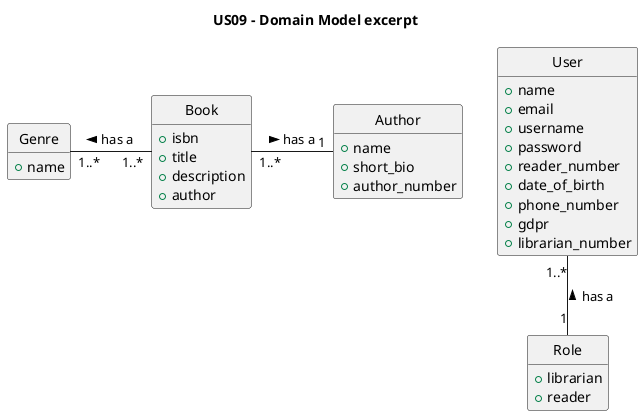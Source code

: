 @startuml
'https://plantuml.com/class-diagram

title US09 - Domain Model excerpt

hide circle
hide methods


class User   {
+name
+email
+username
+password
+reader_number
+date_of_birth
+phone_number
+gdpr
+librarian_number
}

class Genre   {
+ name
}

class Author   {
+name
+short_bio
+author_number
}

class Book   {
+isbn
+title
+description
+author
}

class Role   {
+librarian
+reader
}

Book "1..*" -right- "1" Author : > has a
Genre "1..*" -right- "1..*" Book : < has a
User "1..*" -down- "1" Role : < has a

@enduml
